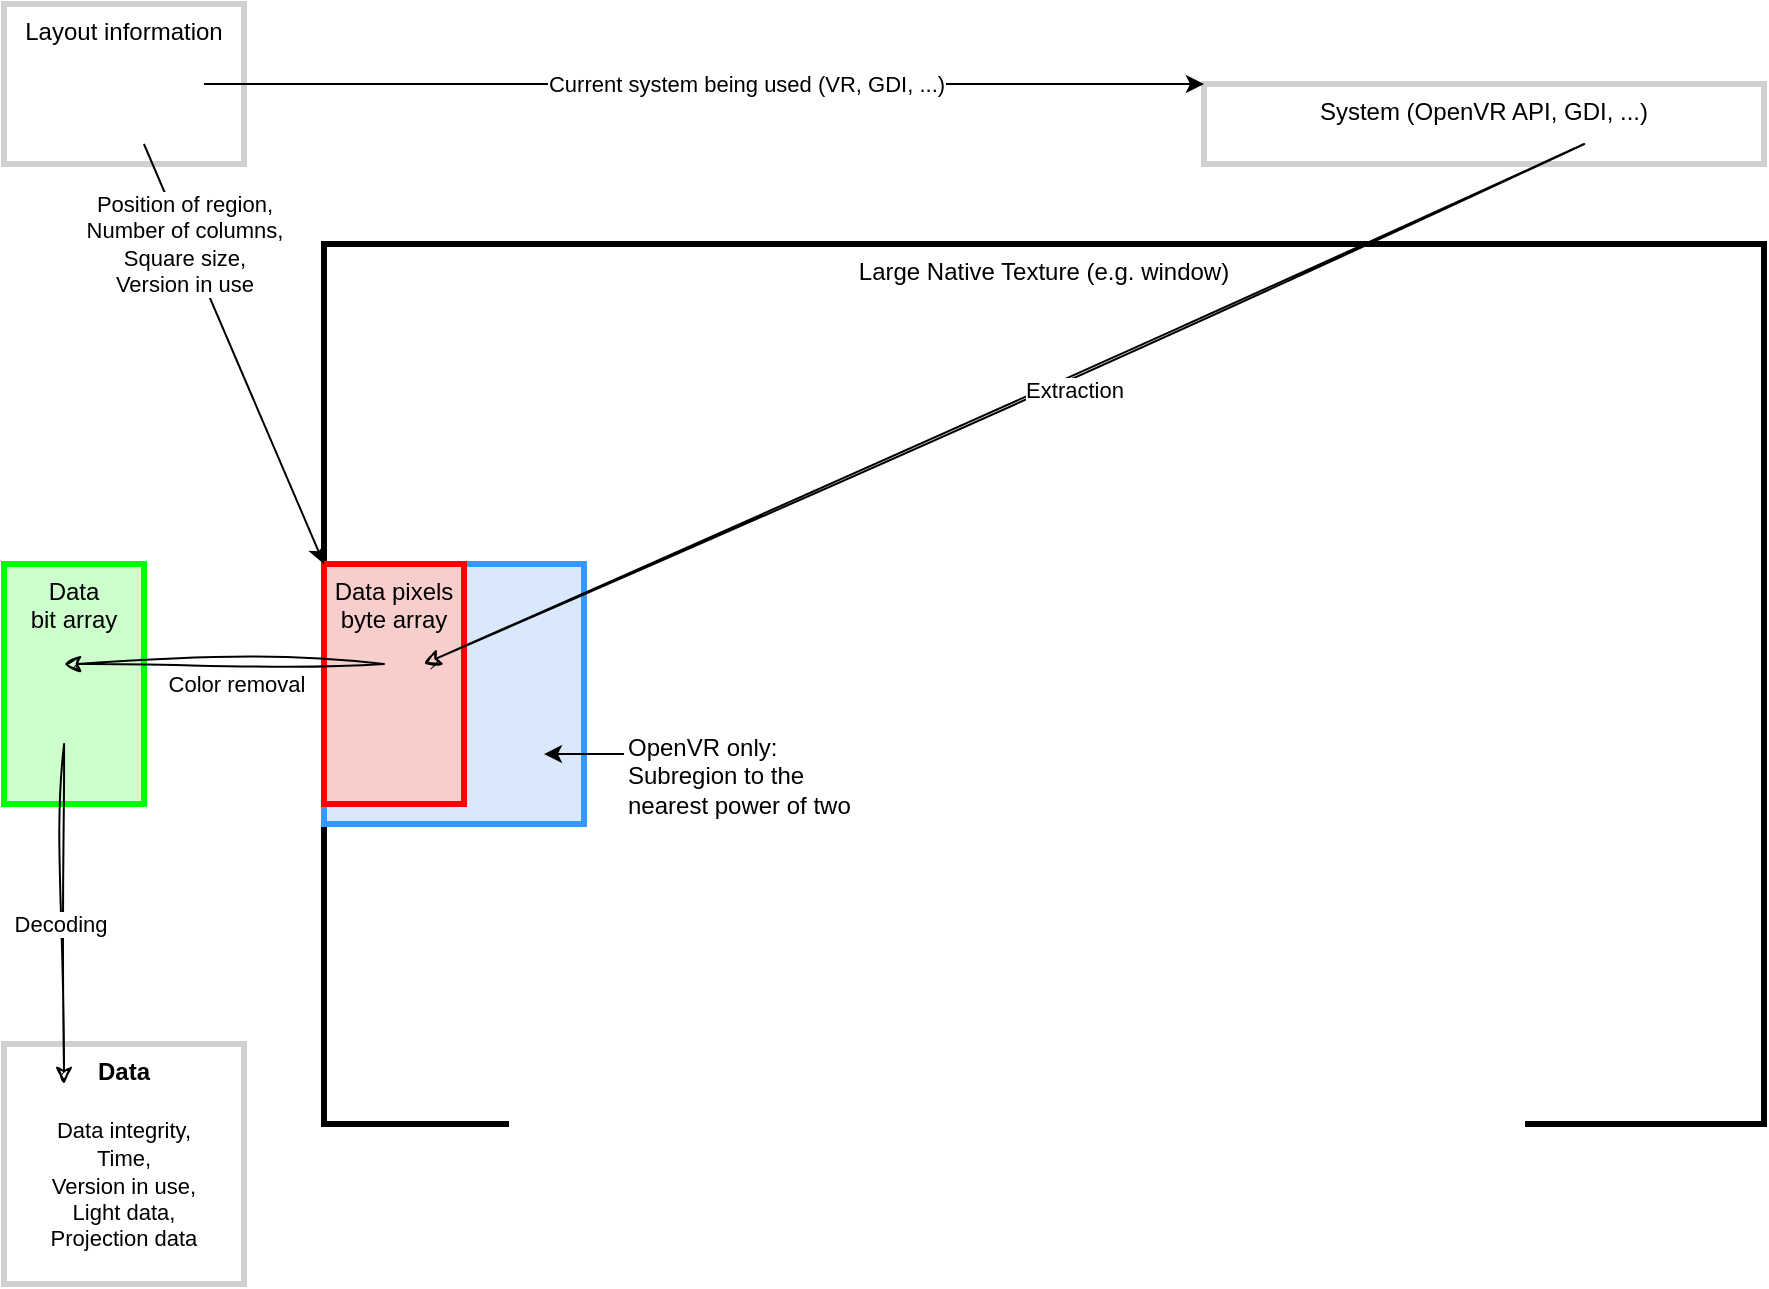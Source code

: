 <mxfile version="28.0.7">
  <diagram name="Page-1" id="_O7x02yfuFzLC3gzs4My">
    <mxGraphModel dx="1340" dy="1362" grid="1" gridSize="10" guides="1" tooltips="1" connect="1" arrows="1" fold="1" page="0" pageScale="1" pageWidth="827" pageHeight="1169" math="0" shadow="0">
      <root>
        <mxCell id="0" />
        <mxCell id="1" parent="0" />
        <mxCell id="dc7SDPxQxraWpXHqd0R4-1" value="Large Native Texture (e.g. window)" style="rounded=0;whiteSpace=wrap;html=1;strokeWidth=3;align=center;verticalAlign=top;" parent="1" vertex="1">
          <mxGeometry x="-40" y="120" width="720" height="440" as="geometry" />
        </mxCell>
        <mxCell id="dc7SDPxQxraWpXHqd0R4-2" value="" style="rounded=0;whiteSpace=wrap;html=1;strokeWidth=3;align=right;verticalAlign=bottom;fillColor=#dae8fc;strokeColor=#3399FF;" parent="1" vertex="1">
          <mxGeometry x="-40" y="280" width="130" height="130" as="geometry" />
        </mxCell>
        <mxCell id="dc7SDPxQxraWpXHqd0R4-4" value="Data pixels&lt;br&gt;&lt;div&gt;byte array&lt;/div&gt;" style="rounded=0;whiteSpace=wrap;html=1;strokeWidth=3;align=center;verticalAlign=top;fillColor=#f8cecc;strokeColor=#FF0000;" parent="1" vertex="1">
          <mxGeometry x="-40" y="280" width="70" height="120" as="geometry" />
        </mxCell>
        <mxCell id="dc7SDPxQxraWpXHqd0R4-9" value="System (OpenVR API, GDI, ...)" style="rounded=0;whiteSpace=wrap;html=1;strokeWidth=3;align=center;verticalAlign=top;strokeColor=#D0D0D0;" parent="1" vertex="1">
          <mxGeometry x="400" y="40" width="280" height="40" as="geometry" />
        </mxCell>
        <mxCell id="dc7SDPxQxraWpXHqd0R4-12" value="Data bit&amp;nbsp;&lt;span style=&quot;background-color: transparent; color: light-dark(rgb(0, 0, 0), rgb(255, 255, 255));&quot;&gt;array&lt;/span&gt;" style="rounded=0;whiteSpace=wrap;html=1;strokeWidth=3;align=center;verticalAlign=top;fillColor=#CCFFCC;strokeColor=#00FF00;" parent="1" vertex="1">
          <mxGeometry x="-200" y="280" width="70" height="120" as="geometry" />
        </mxCell>
        <mxCell id="dc7SDPxQxraWpXHqd0R4-13" value="" style="endArrow=classic;html=1;rounded=0;exitX=0.542;exitY=0.091;exitDx=0;exitDy=0;exitPerimeter=0;entryX=0.429;entryY=0.417;entryDx=0;entryDy=0;entryPerimeter=0;sketch=1;curveFitting=1;jiggle=2;" parent="1" target="dc7SDPxQxraWpXHqd0R4-12" edge="1">
          <mxGeometry width="50" height="50" relative="1" as="geometry">
            <mxPoint x="-10" y="330" as="sourcePoint" />
            <mxPoint x="-240" y="450" as="targetPoint" />
          </mxGeometry>
        </mxCell>
        <mxCell id="dc7SDPxQxraWpXHqd0R4-14" value="Color removal" style="edgeLabel;html=1;align=center;verticalAlign=middle;resizable=0;points=[];" parent="dc7SDPxQxraWpXHqd0R4-13" vertex="1" connectable="0">
          <mxGeometry x="-0.118" y="4" relative="1" as="geometry">
            <mxPoint x="-4" y="6" as="offset" />
          </mxGeometry>
        </mxCell>
        <mxCell id="dc7SDPxQxraWpXHqd0R4-15" value="Layout information" style="rounded=0;whiteSpace=wrap;html=1;strokeWidth=3;align=center;verticalAlign=top;strokeColor=#D0D0D0;" parent="1" vertex="1">
          <mxGeometry x="-200" width="120" height="80" as="geometry" />
        </mxCell>
        <mxCell id="dc7SDPxQxraWpXHqd0R4-16" value="" style="endArrow=classic;html=1;rounded=0;exitX=0.583;exitY=0.875;exitDx=0;exitDy=0;exitPerimeter=0;entryX=0;entryY=0;entryDx=0;entryDy=0;" parent="1" source="dc7SDPxQxraWpXHqd0R4-15" target="dc7SDPxQxraWpXHqd0R4-4" edge="1">
          <mxGeometry width="50" height="50" relative="1" as="geometry">
            <mxPoint x="-180" y="160" as="sourcePoint" />
            <mxPoint x="-130" y="110" as="targetPoint" />
          </mxGeometry>
        </mxCell>
        <mxCell id="dc7SDPxQxraWpXHqd0R4-17" value="Position of region,&lt;div&gt;Number of columns,&lt;/div&gt;&lt;div&gt;Square size,&lt;/div&gt;&lt;div&gt;Version in use&lt;/div&gt;" style="edgeLabel;html=1;align=center;verticalAlign=middle;resizable=0;points=[];" parent="dc7SDPxQxraWpXHqd0R4-16" vertex="1" connectable="0">
          <mxGeometry x="-0.29" y="1" relative="1" as="geometry">
            <mxPoint x="-13" y="-24" as="offset" />
          </mxGeometry>
        </mxCell>
        <mxCell id="dc7SDPxQxraWpXHqd0R4-18" value="" style="endArrow=classic;html=1;rounded=0;exitX=0.917;exitY=0.5;exitDx=0;exitDy=0;exitPerimeter=0;entryX=0;entryY=0;entryDx=0;entryDy=0;" parent="1" target="dc7SDPxQxraWpXHqd0R4-9" edge="1">
          <mxGeometry width="50" height="50" relative="1" as="geometry">
            <mxPoint x="-100.0" y="40" as="sourcePoint" />
            <mxPoint x="69.96" as="targetPoint" />
          </mxGeometry>
        </mxCell>
        <mxCell id="dc7SDPxQxraWpXHqd0R4-19" value="Current system being used (VR, GDI, ...)" style="edgeLabel;html=1;align=center;verticalAlign=middle;resizable=0;points=[];" parent="dc7SDPxQxraWpXHqd0R4-18" vertex="1" connectable="0">
          <mxGeometry x="-0.522" y="-2" relative="1" as="geometry">
            <mxPoint x="151" y="-2" as="offset" />
          </mxGeometry>
        </mxCell>
        <mxCell id="dc7SDPxQxraWpXHqd0R4-20" value="&lt;b&gt;Data&lt;/b&gt;&lt;div&gt;&lt;b&gt;&lt;br&gt;&lt;/b&gt;&lt;div&gt;&lt;span style=&quot;font-size: 11px; text-wrap-mode: nowrap; background-color: rgb(255, 255, 255);&quot;&gt;Data integrity,&lt;/span&gt;&lt;/div&gt;&lt;div&gt;&lt;span style=&quot;font-size: 11px; text-wrap-mode: nowrap;&quot;&gt;Time,&lt;/span&gt;&lt;span style=&quot;font-size: 11px; text-wrap-mode: nowrap;&quot;&gt;&lt;br&gt;&lt;/span&gt;&lt;div style=&quot;font-size: 11px; text-wrap-mode: nowrap;&quot;&gt;Version in use,&lt;/div&gt;&lt;div style=&quot;font-size: 11px; text-wrap-mode: nowrap;&quot;&gt;Light data,&lt;/div&gt;&lt;div style=&quot;font-size: 11px; text-wrap-mode: nowrap;&quot;&gt;Projection data&lt;/div&gt;&lt;/div&gt;&lt;/div&gt;" style="rounded=0;whiteSpace=wrap;html=1;strokeWidth=3;align=center;verticalAlign=top;strokeColor=#D0D0D0;" parent="1" vertex="1">
          <mxGeometry x="-200" y="520" width="120" height="120" as="geometry" />
        </mxCell>
        <mxCell id="dc7SDPxQxraWpXHqd0R4-21" value="" style="endArrow=classic;html=1;rounded=0;exitX=0.429;exitY=0.75;exitDx=0;exitDy=0;exitPerimeter=0;sketch=1;curveFitting=1;jiggle=2;entryX=0.25;entryY=0.167;entryDx=0;entryDy=0;entryPerimeter=0;" parent="1" source="dc7SDPxQxraWpXHqd0R4-12" target="dc7SDPxQxraWpXHqd0R4-20" edge="1">
          <mxGeometry width="50" height="50" relative="1" as="geometry">
            <mxPoint x="-160" y="520" as="sourcePoint" />
            <mxPoint x="-170" y="530" as="targetPoint" />
          </mxGeometry>
        </mxCell>
        <mxCell id="dc7SDPxQxraWpXHqd0R4-22" value="Decoding" style="edgeLabel;html=1;align=center;verticalAlign=middle;resizable=0;points=[];" parent="dc7SDPxQxraWpXHqd0R4-21" vertex="1" connectable="0">
          <mxGeometry x="-0.317" y="-2" relative="1" as="geometry">
            <mxPoint y="32" as="offset" />
          </mxGeometry>
        </mxCell>
        <mxCell id="dc7SDPxQxraWpXHqd0R4-6" value="" style="endArrow=classic;html=1;rounded=0;exitX=0.679;exitY=0.75;exitDx=0;exitDy=0;exitPerimeter=0;entryX=0.714;entryY=0.417;entryDx=0;entryDy=0;entryPerimeter=0;sketch=1;curveFitting=1;jiggle=2;" parent="1" source="dc7SDPxQxraWpXHqd0R4-9" target="dc7SDPxQxraWpXHqd0R4-4" edge="1">
          <mxGeometry width="50" height="50" relative="1" as="geometry">
            <mxPoint x="70" y="100" as="sourcePoint" />
            <mxPoint x="120" y="50" as="targetPoint" />
          </mxGeometry>
        </mxCell>
        <mxCell id="dc7SDPxQxraWpXHqd0R4-7" value="Extraction" style="edgeLabel;html=1;align=center;verticalAlign=middle;resizable=0;points=[];" parent="dc7SDPxQxraWpXHqd0R4-6" vertex="1" connectable="0">
          <mxGeometry x="-0.118" y="4" relative="1" as="geometry">
            <mxPoint x="-1" y="4" as="offset" />
          </mxGeometry>
        </mxCell>
        <mxCell id="wlCXfJaAJqam1LQlY7cv-1" value="&lt;span style=&quot;&quot;&gt;OpenVR only:&lt;/span&gt;&lt;div style=&quot;&quot;&gt;Subregion to the&lt;/div&gt;&lt;div style=&quot;&quot;&gt;nearest power of two&lt;/div&gt;" style="text;html=1;align=left;verticalAlign=bottom;whiteSpace=wrap;rounded=0;" vertex="1" parent="1">
          <mxGeometry x="110" y="340" width="170" height="70" as="geometry" />
        </mxCell>
        <mxCell id="wlCXfJaAJqam1LQlY7cv-2" style="edgeStyle=orthogonalEdgeStyle;rounded=0;orthogonalLoop=1;jettySize=auto;html=1;exitX=0;exitY=0.5;exitDx=0;exitDy=0;entryX=0.846;entryY=0.731;entryDx=0;entryDy=0;entryPerimeter=0;" edge="1" parent="1" source="wlCXfJaAJqam1LQlY7cv-1" target="dc7SDPxQxraWpXHqd0R4-2">
          <mxGeometry relative="1" as="geometry" />
        </mxCell>
      </root>
    </mxGraphModel>
  </diagram>
</mxfile>
